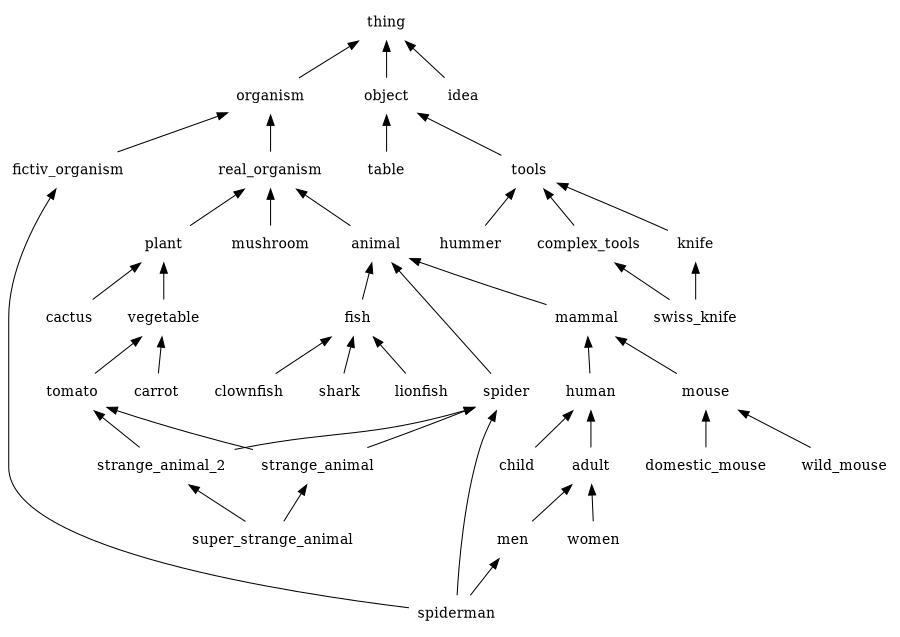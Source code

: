 digraph plottedgraph {

	rankdir=BT;
	size="6,6";
	node [style=filled,shape=rect]

	"hummer"[color="white"];
	"domestic_mouse"[color="white"];
	"plant"[color="white"];
	"shark"[color="white"];
	"carrot"[color="white"];
	"organism"[color="white"];
	"real_organism"[color="white"];
	"strange_animal_2"[color="white"];
	"lionfish"[color="white"];
	"women"[color="white"];
	"cactus"[color="white"];
	"fish"[color="white"];
	"animal"[color="white"];
	"object"[color="white"];
	"strange_animal"[color="white"];
	"spider"[color="white"];
	"knife"[color="white"];
	"mammal"[color="white"];
	"spiderman"[color="white"];
	"human"[color="white"];
	"clownfish"[color="white"];
	"table"[color="white"];
	"child"[color="white"];
	"complex_tools"[color="white"];
	"vegetable"[color="white"];
	"adult"[color="white"];
	"swiss_knife"[color="white"];
	"idea"[color="white"];
	"fictiv_organism"[color="white"];
	"tools"[color="white"];
	"tomato"[color="white"];
	"mushroom"[color="white"];
	"thing"[color="white"];
	"men"[color="white"];
	"super_strange_animal"[color="white"];
	"mouse"[color="white"];
	"wild_mouse"[color="white"];
	"hummer" -> "tools" ;
	"spider" -> "animal" ;
	"swiss_knife" -> "knife" ;
	"strange_animal" -> "spider" ;
	"plant" -> "real_organism" ;
	"spiderman" -> "men" ;
	"table" -> "object" ;
	"swiss_knife" -> "complex_tools" ;
	"women" -> "adult" ;
	"mushroom" -> "real_organism" ;
	"shark" -> "fish" ;
	"tools" -> "object" ;
	"complex_tools" -> "tools" ;
	"real_organism" -> "organism" ;
	"fictiv_organism" -> "organism" ;
	"adult" -> "human" ;
	"carrot" -> "vegetable" ;
	"mouse" -> "mammal" ;
	"spiderman" -> "spider" ;
	"knife" -> "tools" ;
	"spiderman" -> "fictiv_organism" ;
	"super_strange_animal" -> "strange_animal_2" ;
	"idea" -> "thing" ;
	"super_strange_animal" -> "strange_animal" ;
	"men" -> "adult" ;
	"fish" -> "animal" ;
	"tomato" -> "vegetable" ;
	"human" -> "mammal" ;
	"mammal" -> "animal" ;
	"object" -> "thing" ;
	"vegetable" -> "plant" ;
	"child" -> "human" ;
	"strange_animal" -> "tomato" ;
	"wild_mouse" -> "mouse" ;
	"strange_animal_2" -> "spider" ;
	"clownfish" -> "fish" ;
	"animal" -> "real_organism" ;
	"strange_animal_2" -> "tomato" ;
	"organism" -> "thing" ;
	"lionfish" -> "fish" ;
	"domestic_mouse" -> "mouse" ;
	"cactus" -> "plant" ;
}
